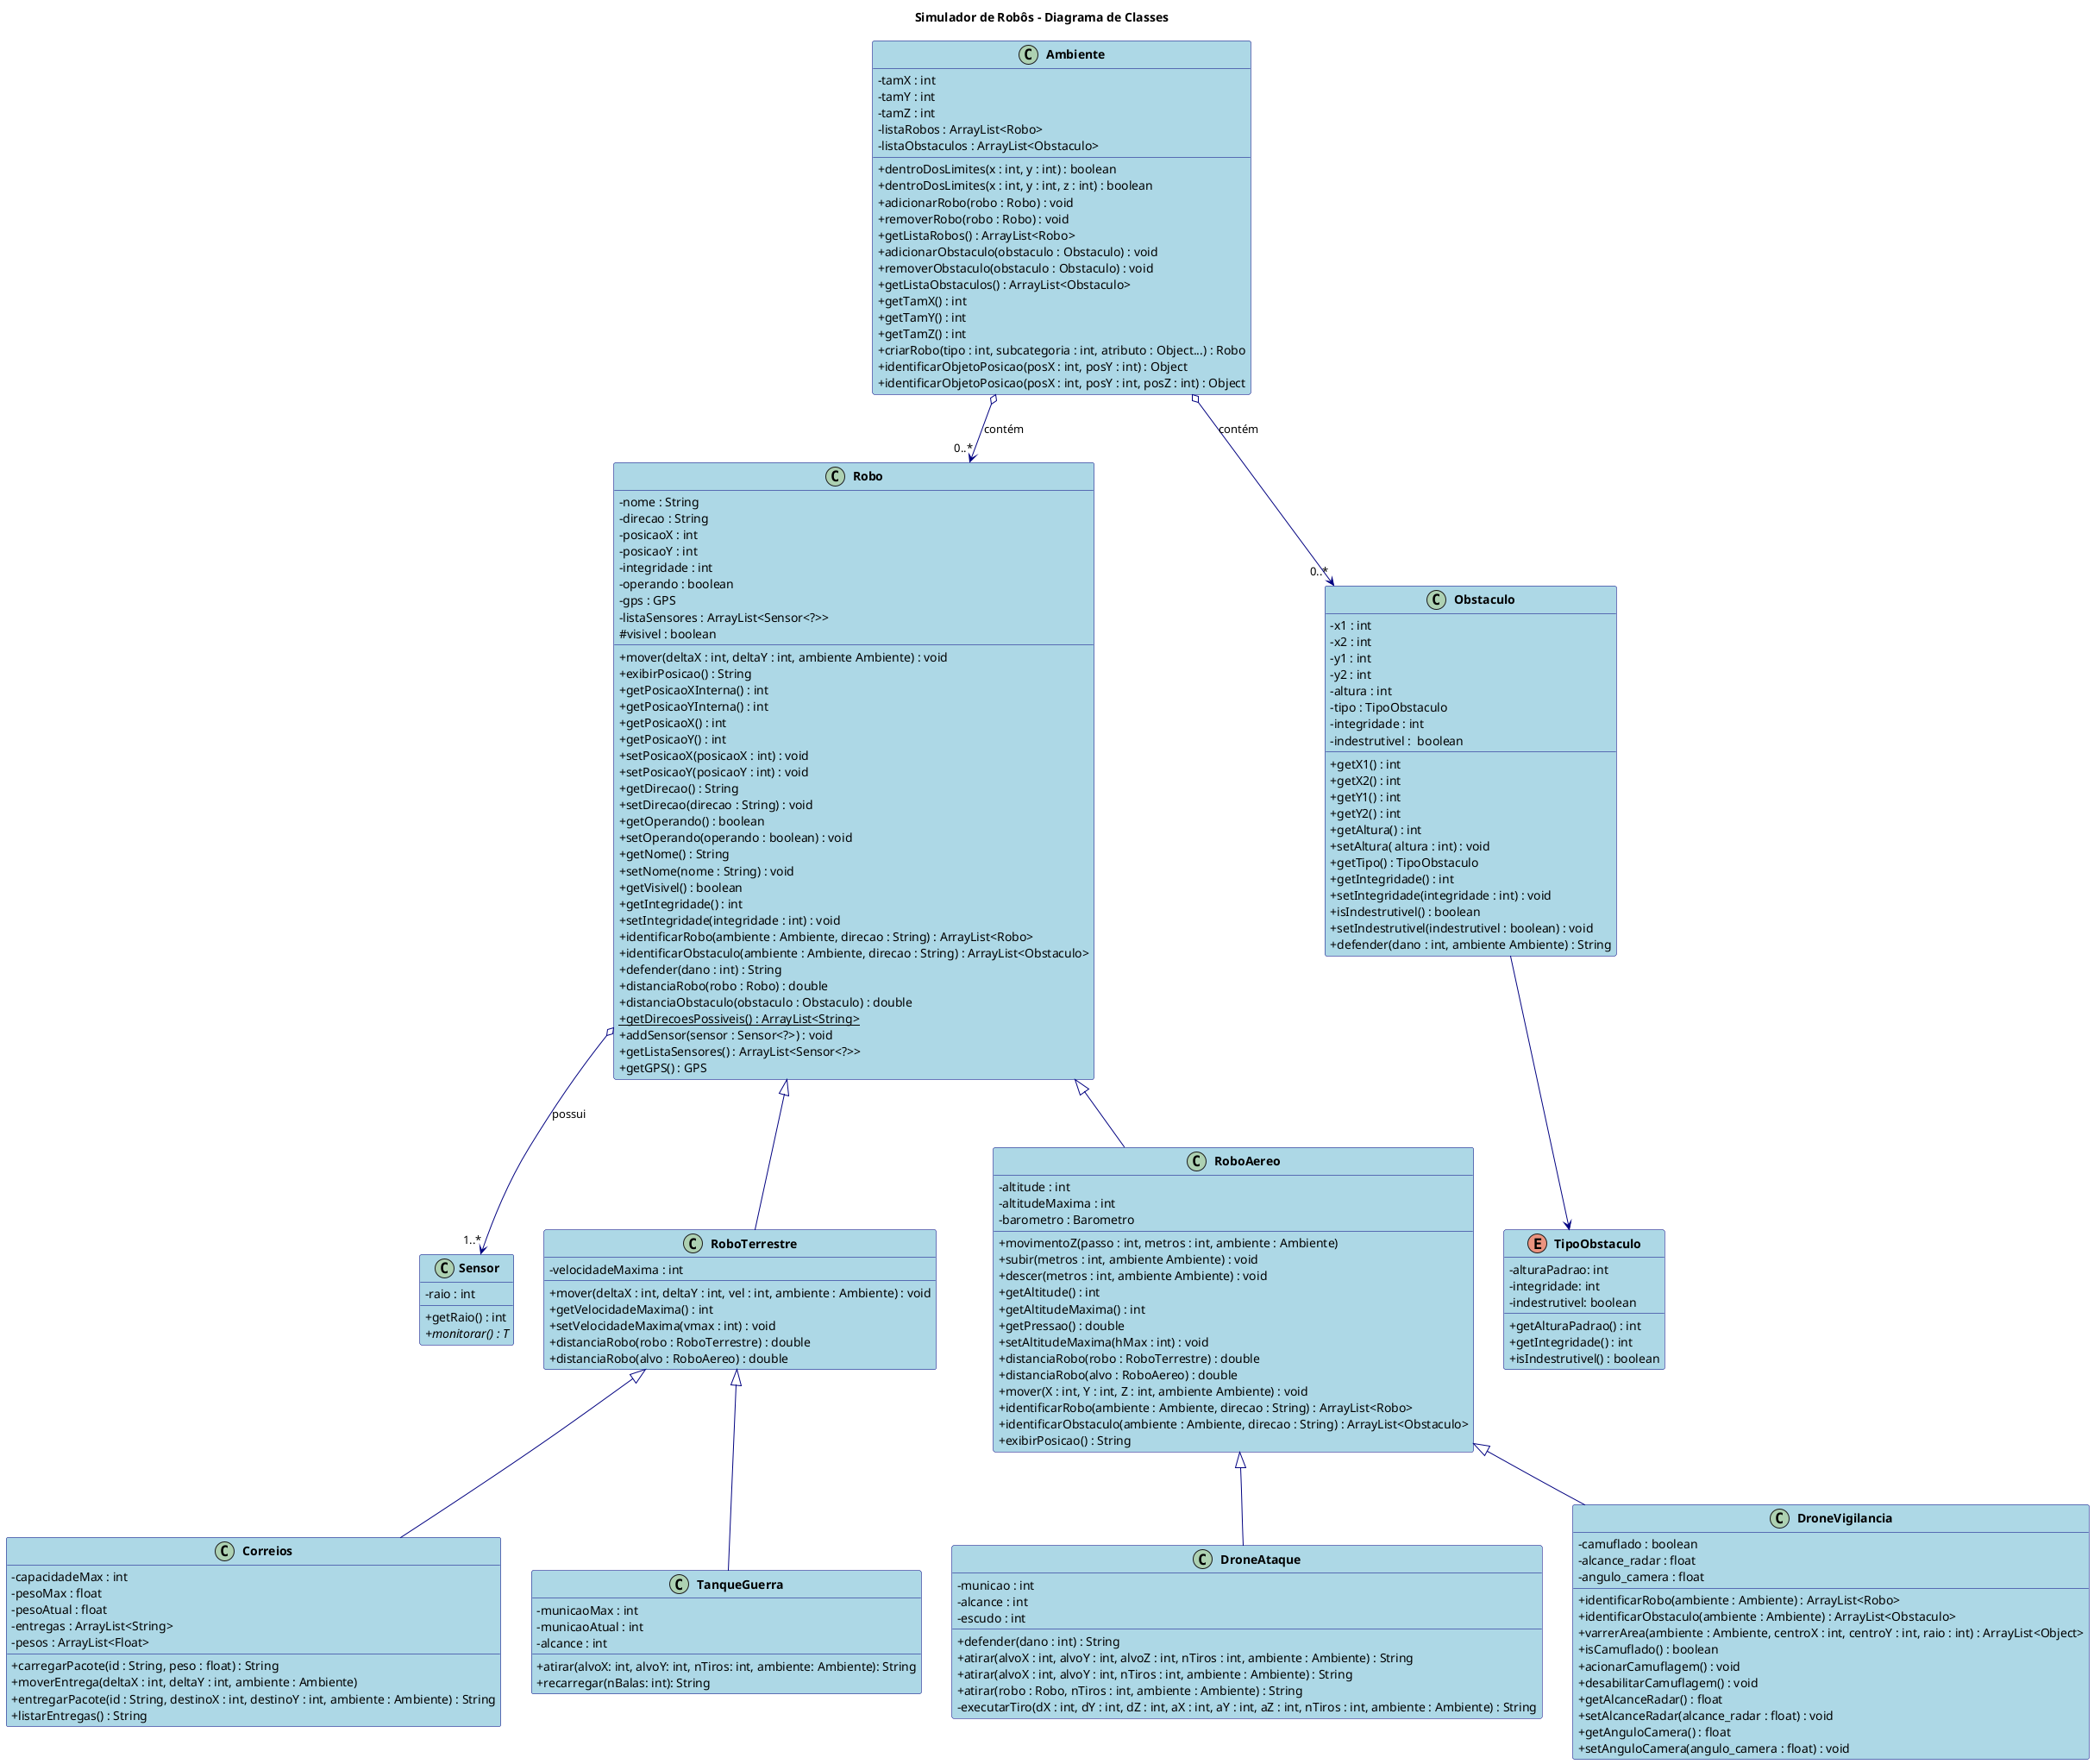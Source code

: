 @startuml Simulador de Robôs

' Definição do título do diagrama
title Simulador de Robôs - Diagrama de Classes

' Configurações de estilo para melhorar a visualização
skinparam classAttributeIconSize 0
skinparam classFontStyle bold
skinparam classBackgroundColor LightBlue
skinparam classArrowColor Navy
skinparam classBorderColor Navy

' Enumeração TipoObstaculo (implícita no seu código)
enum TipoObstaculo {
  - alturaPadrao: int
  - integridade: int
  - indestrutivel: boolean
  + getAlturaPadrao() : int
  + getIntegridade() : int
  + isIndestrutivel() : boolean
}

' Classe Sensor (implícita no seu código)
class Sensor {
  - raio : int
  + getRaio() : int
  + {abstract} monitorar() : T
}

' Classe principal Robo
class Robo {
  - nome : String
  - direcao : String
  - posicaoX : int
  - posicaoY : int
  - integridade : int
  - operando : boolean
  - gps : GPS
  - listaSensores : ArrayList<Sensor<?>>
  # visivel : boolean
  + mover(deltaX : int, deltaY : int, ambiente Ambiente) : void
  + exibirPosicao() : String
  + getPosicaoXInterna() : int
  + getPosicaoYInterna() : int
  + getPosicaoX() : int
  + getPosicaoY() : int
  + setPosicaoX(posicaoX : int) : void
  + setPosicaoY(posicaoY : int) : void
  + getDirecao() : String
  + setDirecao(direcao : String) : void
  + getOperando() : boolean
  + setOperando(operando : boolean) : void
  + getNome() : String
  + setNome(nome : String) : void
  + getVisivel() : boolean
  + getIntegridade() : int
  + setIntegridade(integridade : int) : void
  + identificarRobo(ambiente : Ambiente, direcao : String) : ArrayList<Robo>
  + identificarObstaculo(ambiente : Ambiente, direcao : String) : ArrayList<Obstaculo>
  + defender(dano : int) : String
  + distanciaRobo(robo : Robo) : double
  + distanciaObstaculo(obstaculo : Obstaculo) : double
  + {static} getDirecoesPossiveis() : ArrayList<String>
  + addSensor(sensor : Sensor<?>) : void
  + getListaSensores() : ArrayList<Sensor<?>>
  + getGPS() : GPS
}

' Classe RoboTerrestre
class RoboTerrestre {
  - velocidadeMaxima : int
  + mover(deltaX : int, deltaY : int, vel : int, ambiente : Ambiente) : void
  + getVelocidadeMaxima() : int
  + setVelocidadeMaxima(vmax : int) : void
  + distanciaRobo(robo : RoboTerrestre) : double
  + distanciaRobo(alvo : RoboAereo) : double
}

' Classe RoboAereo
class RoboAereo {
  - altitude : int
  - altitudeMaxima : int
  - barometro : Barometro
  + movimentoZ(passo : int, metros : int, ambiente : Ambiente)
  + subir(metros : int, ambiente Ambiente) : void
  + descer(metros : int, ambiente Ambiente) : void
  + getAltitude() : int
  + getAltitudeMaxima() : int
  + getPressao() : double
  + setAltitudeMaxima(hMax : int) : void
  + distanciaRobo(robo : RoboTerrestre) : double
  + distanciaRobo(alvo : RoboAereo) : double
  + mover(X : int, Y : int, Z : int, ambiente Ambiente) : void
  + identificarRobo(ambiente : Ambiente, direcao : String) : ArrayList<Robo>
  + identificarObstaculo(ambiente : Ambiente, direcao : String) : ArrayList<Obstaculo>
  + exibirPosicao() : String
}

' Classe Correios
class Correios {
  - capacidadeMax : int
  - pesoMax : float
  - pesoAtual : float
  - entregas : ArrayList<String>
  - pesos : ArrayList<Float>
  + carregarPacote(id : String, peso : float) : String
  + moverEntrega(deltaX : int, deltaY : int, ambiente : Ambiente)
  + entregarPacote(id : String, destinoX : int, destinoY : int, ambiente : Ambiente) : String
  + listarEntregas() : String
}

' Classe TanqueGuerra (implícita no seu código)
class TanqueGuerra {
  - municaoMax : int
  - municaoAtual : int
  - alcance : int
  + atirar(alvoX: int, alvoY: int, nTiros: int, ambiente: Ambiente): String
  + recarregar(nBalas: int): String
}

' Classe DroneAtaque
class DroneAtaque {
  - municao : int
  - alcance : int
  - escudo : int
  + defender(dano : int) : String
  + atirar(alvoX : int, alvoY : int, alvoZ : int, nTiros : int, ambiente : Ambiente) : String
  + atirar(alvoX : int, alvoY : int, nTiros : int, ambiente : Ambiente) : String
  + atirar(robo : Robo, nTiros : int, ambiente : Ambiente) : String
  - executarTiro(dX : int, dY : int, dZ : int, aX : int, aY : int, aZ : int, nTiros : int, ambiente : Ambiente) : String
}

' Classe DroneVigilancia
class DroneVigilancia {
  - camuflado : boolean
  - alcance_radar : float
  - angulo_camera : float
  + identificarRobo(ambiente : Ambiente) : ArrayList<Robo>
  + identificarObstaculo(ambiente : Ambiente) : ArrayList<Obstaculo>
  + varrerArea(ambiente : Ambiente, centroX : int, centroY : int, raio : int) : ArrayList<Object>
  + isCamuflado() : boolean
  + acionarCamuflagem() : void
  + desabilitarCamuflagem() : void
  + getAlcanceRadar() : float
  + setAlcanceRadar(alcance_radar : float) : void
  + getAnguloCamera() : float
  + setAnguloCamera(angulo_camera : float) : void
}

' Classe Obstaculo
class Obstaculo {
  - x1 : int
  - x2 : int
  - y1 : int
  - y2 : int
  - altura : int
  - tipo : TipoObstaculo
  - integridade : int
  - indestrutivel :  boolean
  + getX1() : int
  + getX2() : int
  + getY1() : int
  + getY2() : int
  + getAltura() : int
  + setAltura( altura : int) : void
  + getTipo() : TipoObstaculo
  + getIntegridade() : int
  + setIntegridade(integridade : int) : void
  + isIndestrutivel() : boolean
  + setIndestrutivel(indestrutivel : boolean) : void
  + defender(dano : int, ambiente Ambiente) : String
}

' Classe Ambiente
class Ambiente {
  - tamX : int
  - tamY : int
  - tamZ : int
  - listaRobos : ArrayList<Robo>
  - listaObstaculos : ArrayList<Obstaculo>
  + dentroDosLimites(x : int, y : int) : boolean
  + dentroDosLimites(x : int, y : int, z : int) : boolean
  + adicionarRobo(robo : Robo) : void
  + removerRobo(robo : Robo) : void
  + getListaRobos() : ArrayList<Robo>
  + adicionarObstaculo(obstaculo : Obstaculo) : void
  + removerObstaculo(obstaculo : Obstaculo) : void
  + getListaObstaculos() : ArrayList<Obstaculo>
  + getTamX() : int
  + getTamY() : int
  + getTamZ() : int
  + criarRobo(tipo : int, subcategoria : int, atributo : Object...) : Robo
  + identificarObjetoPosicao(posX : int, posY : int) : Object
  + identificarObjetoPosicao(posX : int, posY : int, posZ : int) : Object
}

' Relações de herança
Robo <|-- RoboTerrestre
Robo <|-- RoboAereo
RoboTerrestre <|-- Correios
RoboTerrestre <|-- TanqueGuerra
RoboAereo <|-- DroneAtaque
RoboAereo <|-- DroneVigilancia

' Relações de associação
Obstaculo --> TipoObstaculo
Robo o--> "1..*" Sensor : possui
Ambiente o--> "0..*" Robo : contém
Ambiente o--> "0..*" Obstaculo : contém

@enduml